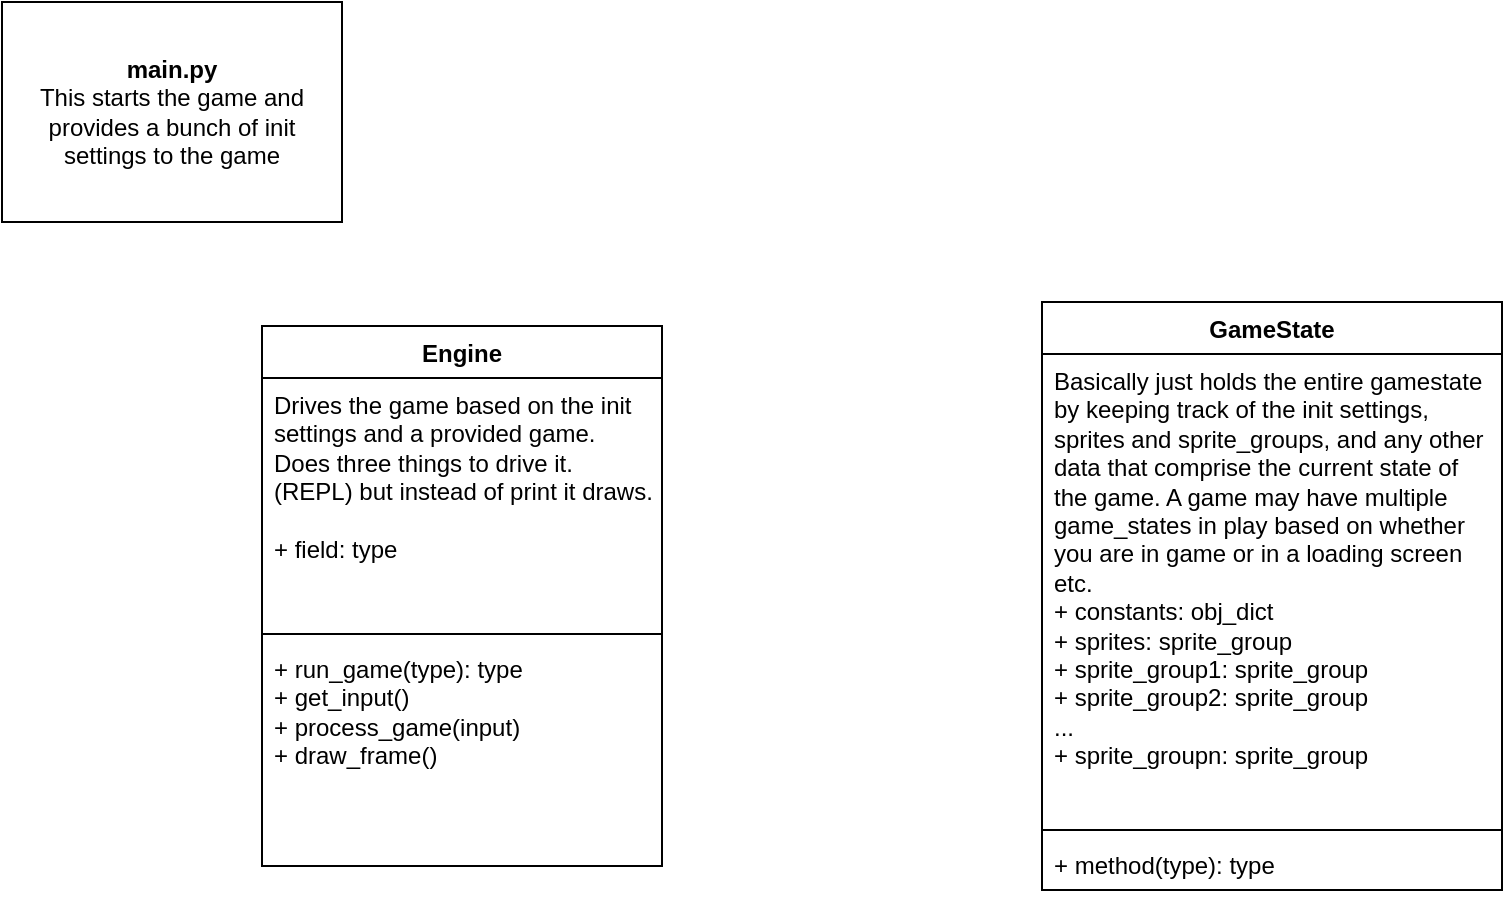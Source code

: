 <mxfile version="22.0.3" type="device">
  <diagram id="nt2FqM-ZqH1bGFiQBt51" name="Page-1">
    <mxGraphModel dx="1418" dy="828" grid="1" gridSize="10" guides="1" tooltips="1" connect="1" arrows="1" fold="1" page="1" pageScale="1" pageWidth="850" pageHeight="1100" math="0" shadow="0">
      <root>
        <mxCell id="0" />
        <mxCell id="1" parent="0" />
        <mxCell id="0t4l3zZa5UsUITrTezZo-1" value="&lt;b&gt;main.py&lt;/b&gt;&lt;br&gt;This starts the game and provides a bunch of init settings to the game" style="html=1;whiteSpace=wrap;" vertex="1" parent="1">
          <mxGeometry x="50" y="60" width="170" height="110" as="geometry" />
        </mxCell>
        <mxCell id="0t4l3zZa5UsUITrTezZo-2" value="GameState" style="swimlane;fontStyle=1;align=center;verticalAlign=top;childLayout=stackLayout;horizontal=1;startSize=26;horizontalStack=0;resizeParent=1;resizeParentMax=0;resizeLast=0;collapsible=1;marginBottom=0;whiteSpace=wrap;html=1;" vertex="1" parent="1">
          <mxGeometry x="570" y="210" width="230" height="294" as="geometry">
            <mxRectangle x="210" y="280" width="100" height="30" as="alternateBounds" />
          </mxGeometry>
        </mxCell>
        <mxCell id="0t4l3zZa5UsUITrTezZo-3" value="Basically just holds the entire gamestate by keeping track of the init settings, sprites and sprite_groups, and any other data that comprise the current state of the game. A game may have multiple game_states in play based on whether you are in game or in a loading screen etc.&lt;br&gt;+ constants: obj_dict&lt;br&gt;+ sprites: sprite_group&lt;br&gt;+ sprite_group1: sprite_group&lt;br&gt;+ sprite_group2: sprite_group&lt;br&gt;...&lt;br&gt;+ sprite_groupn: sprite_group" style="text;strokeColor=none;fillColor=none;align=left;verticalAlign=top;spacingLeft=4;spacingRight=4;overflow=hidden;rotatable=0;points=[[0,0.5],[1,0.5]];portConstraint=eastwest;whiteSpace=wrap;html=1;" vertex="1" parent="0t4l3zZa5UsUITrTezZo-2">
          <mxGeometry y="26" width="230" height="234" as="geometry" />
        </mxCell>
        <mxCell id="0t4l3zZa5UsUITrTezZo-4" value="" style="line;strokeWidth=1;fillColor=none;align=left;verticalAlign=middle;spacingTop=-1;spacingLeft=3;spacingRight=3;rotatable=0;labelPosition=right;points=[];portConstraint=eastwest;strokeColor=inherit;" vertex="1" parent="0t4l3zZa5UsUITrTezZo-2">
          <mxGeometry y="260" width="230" height="8" as="geometry" />
        </mxCell>
        <mxCell id="0t4l3zZa5UsUITrTezZo-5" value="+ method(type): type" style="text;strokeColor=none;fillColor=none;align=left;verticalAlign=top;spacingLeft=4;spacingRight=4;overflow=hidden;rotatable=0;points=[[0,0.5],[1,0.5]];portConstraint=eastwest;whiteSpace=wrap;html=1;" vertex="1" parent="0t4l3zZa5UsUITrTezZo-2">
          <mxGeometry y="268" width="230" height="26" as="geometry" />
        </mxCell>
        <mxCell id="0t4l3zZa5UsUITrTezZo-6" value="Engine" style="swimlane;fontStyle=1;align=center;verticalAlign=top;childLayout=stackLayout;horizontal=1;startSize=26;horizontalStack=0;resizeParent=1;resizeParentMax=0;resizeLast=0;collapsible=1;marginBottom=0;whiteSpace=wrap;html=1;" vertex="1" parent="1">
          <mxGeometry x="180" y="222" width="200" height="270" as="geometry" />
        </mxCell>
        <mxCell id="0t4l3zZa5UsUITrTezZo-7" value="Drives the game based on the init settings and a provided game.&lt;br&gt;Does three things to drive it. (REPL) but instead of print it draws.&lt;br&gt;&lt;br&gt;+ field: type" style="text;strokeColor=none;fillColor=none;align=left;verticalAlign=top;spacingLeft=4;spacingRight=4;overflow=hidden;rotatable=0;points=[[0,0.5],[1,0.5]];portConstraint=eastwest;whiteSpace=wrap;html=1;" vertex="1" parent="0t4l3zZa5UsUITrTezZo-6">
          <mxGeometry y="26" width="200" height="124" as="geometry" />
        </mxCell>
        <mxCell id="0t4l3zZa5UsUITrTezZo-8" value="" style="line;strokeWidth=1;fillColor=none;align=left;verticalAlign=middle;spacingTop=-1;spacingLeft=3;spacingRight=3;rotatable=0;labelPosition=right;points=[];portConstraint=eastwest;strokeColor=inherit;" vertex="1" parent="0t4l3zZa5UsUITrTezZo-6">
          <mxGeometry y="150" width="200" height="8" as="geometry" />
        </mxCell>
        <mxCell id="0t4l3zZa5UsUITrTezZo-9" value="+ run_game(type): type&lt;br&gt;+ get_input()&lt;br&gt;+ process_game(input)&lt;br&gt;+ draw_frame()" style="text;strokeColor=none;fillColor=none;align=left;verticalAlign=top;spacingLeft=4;spacingRight=4;overflow=hidden;rotatable=0;points=[[0,0.5],[1,0.5]];portConstraint=eastwest;whiteSpace=wrap;html=1;" vertex="1" parent="0t4l3zZa5UsUITrTezZo-6">
          <mxGeometry y="158" width="200" height="112" as="geometry" />
        </mxCell>
      </root>
    </mxGraphModel>
  </diagram>
</mxfile>
